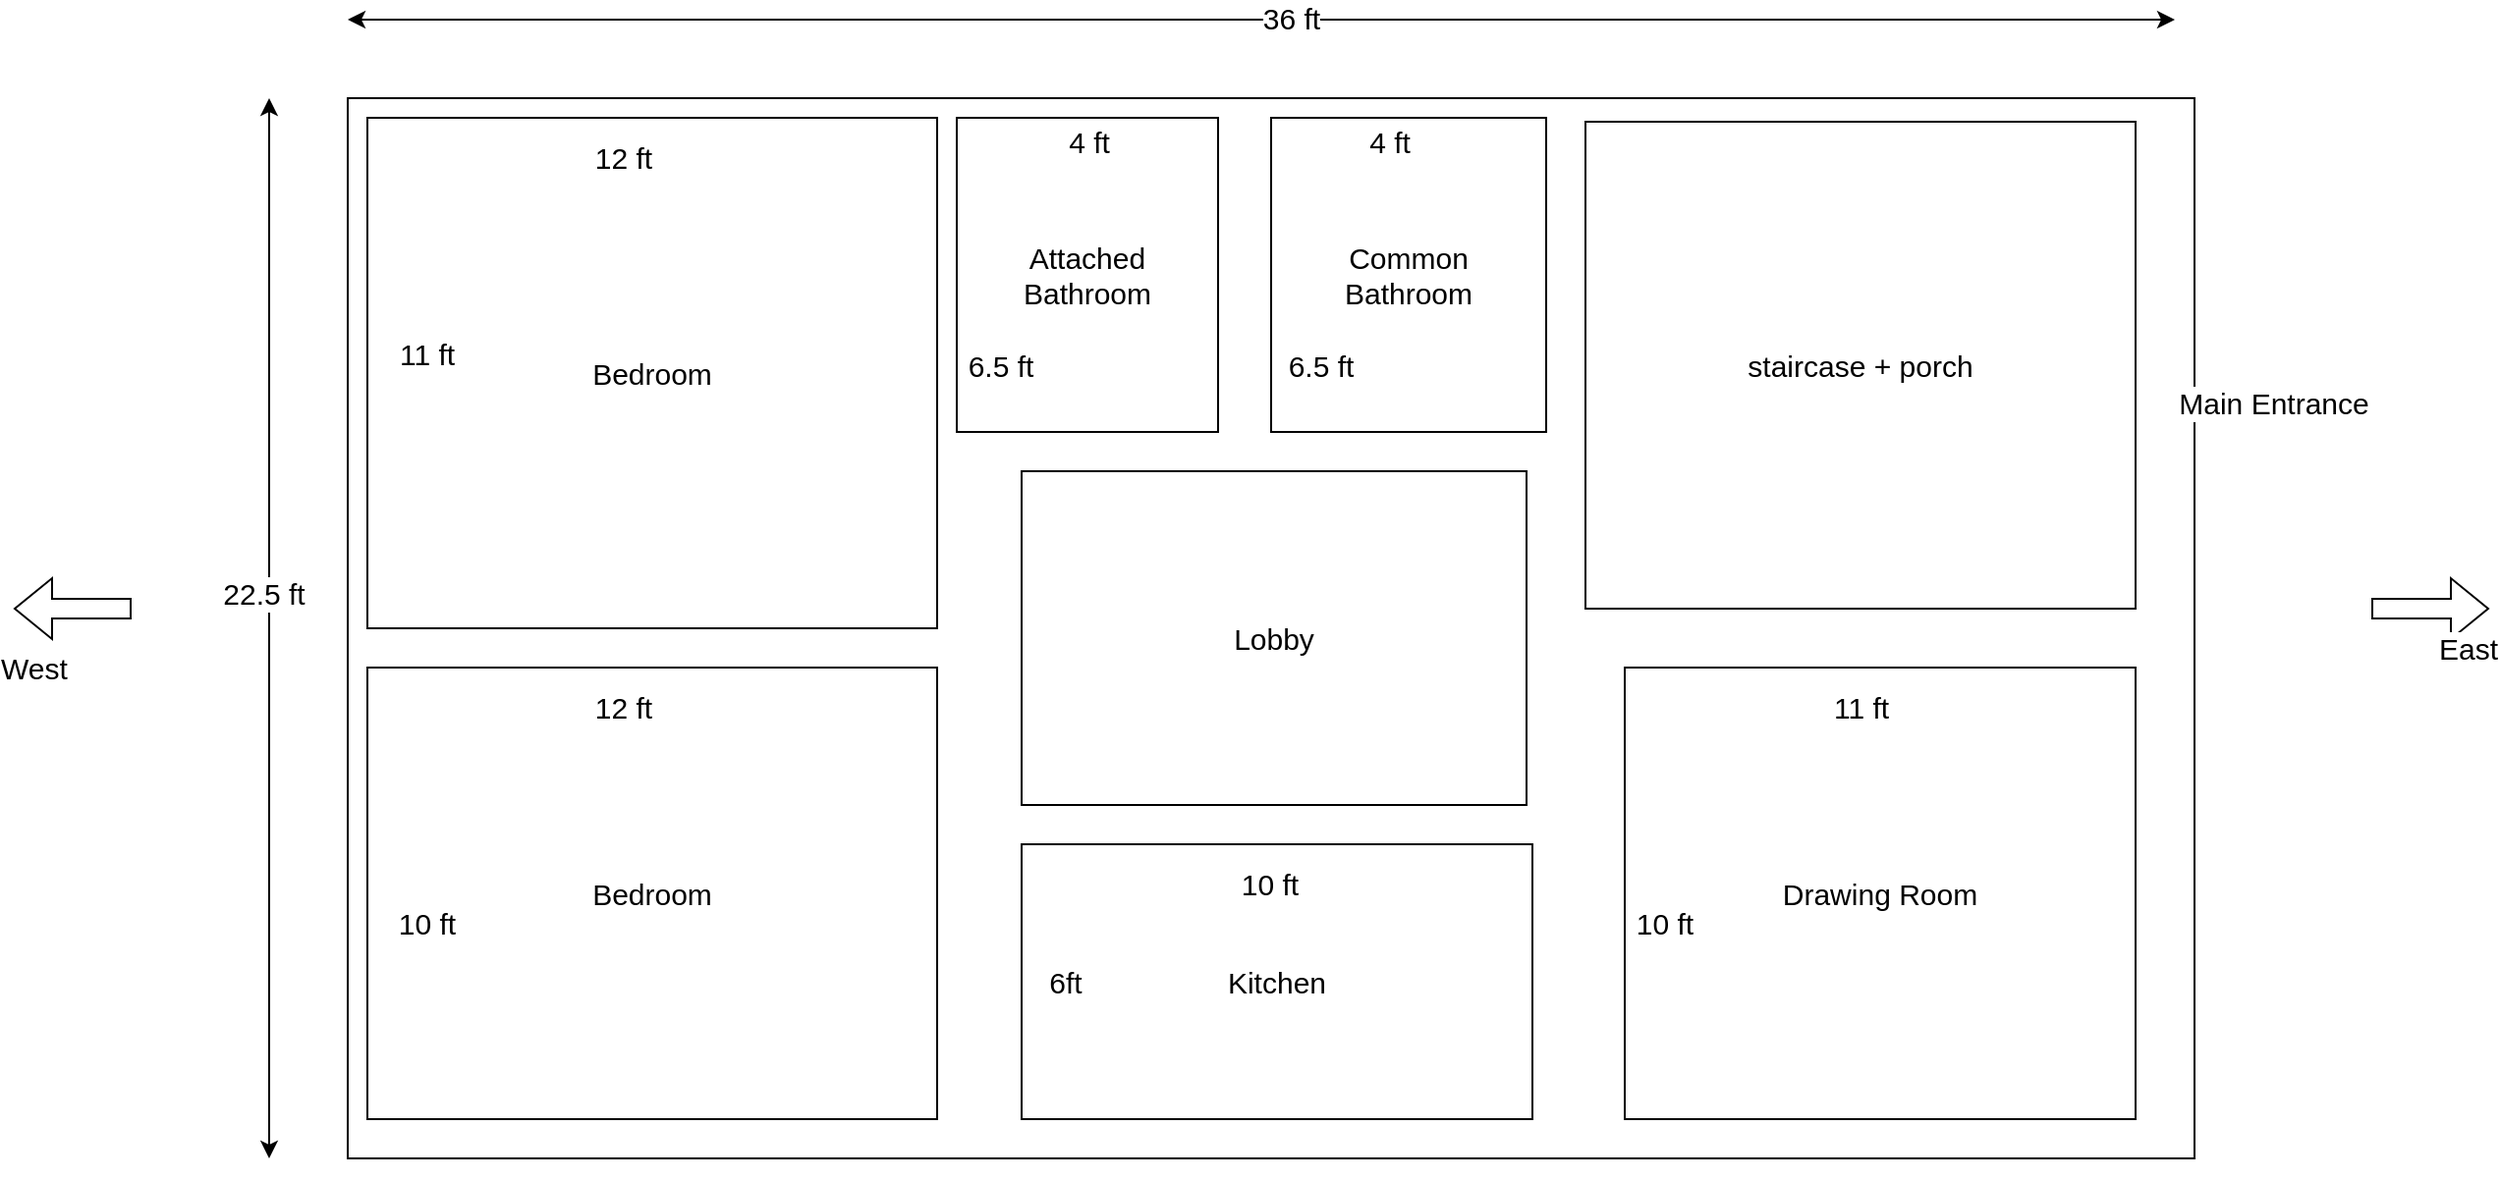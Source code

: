 <mxfile version="16.1.2" type="github">
  <diagram id="O9c0LoyrR7uuwzF4_adl" name="Page-1">
    <mxGraphModel dx="1483" dy="754" grid="1" gridSize="10" guides="1" tooltips="1" connect="1" arrows="1" fold="1" page="1" pageScale="1" pageWidth="1600" pageHeight="1200" math="0" shadow="0">
      <root>
        <mxCell id="0" />
        <mxCell id="1" parent="0" />
        <mxCell id="F5AmN065V3KzQCUJVzOb-2" value="" style="shape=flexArrow;endArrow=classic;html=1;rounded=0;" edge="1" parent="1">
          <mxGeometry width="50" height="50" relative="1" as="geometry">
            <mxPoint x="100" y="410" as="sourcePoint" />
            <mxPoint x="40" y="410" as="targetPoint" />
          </mxGeometry>
        </mxCell>
        <mxCell id="F5AmN065V3KzQCUJVzOb-39" value="West" style="edgeLabel;html=1;align=center;verticalAlign=middle;resizable=0;points=[];fontSize=15;rounded=0;" vertex="1" connectable="0" parent="F5AmN065V3KzQCUJVzOb-2">
          <mxGeometry x="-0.457" relative="1" as="geometry">
            <mxPoint x="-34" y="30" as="offset" />
          </mxGeometry>
        </mxCell>
        <mxCell id="F5AmN065V3KzQCUJVzOb-4" value="East" style="shape=flexArrow;endArrow=classic;html=1;rounded=0;fontSize=15;" edge="1" parent="1">
          <mxGeometry x="0.667" y="-20" width="50" height="50" relative="1" as="geometry">
            <mxPoint x="1240" y="410" as="sourcePoint" />
            <mxPoint x="1300" y="410" as="targetPoint" />
            <mxPoint x="-1" as="offset" />
          </mxGeometry>
        </mxCell>
        <mxCell id="F5AmN065V3KzQCUJVzOb-7" value="" style="rounded=0;whiteSpace=wrap;html=1;" vertex="1" parent="1">
          <mxGeometry x="210" y="150" width="940" height="540" as="geometry" />
        </mxCell>
        <mxCell id="F5AmN065V3KzQCUJVzOb-9" value="" style="endArrow=classic;startArrow=classic;html=1;rounded=0;" edge="1" parent="1">
          <mxGeometry width="50" height="50" relative="1" as="geometry">
            <mxPoint x="210" y="110" as="sourcePoint" />
            <mxPoint x="1140" y="110" as="targetPoint" />
          </mxGeometry>
        </mxCell>
        <mxCell id="F5AmN065V3KzQCUJVzOb-10" value="36 ft" style="edgeLabel;html=1;align=center;verticalAlign=middle;resizable=0;points=[];fontSize=15;rounded=0;" vertex="1" connectable="0" parent="F5AmN065V3KzQCUJVzOb-9">
          <mxGeometry x="0.118" y="1" relative="1" as="geometry">
            <mxPoint x="-40" as="offset" />
          </mxGeometry>
        </mxCell>
        <mxCell id="F5AmN065V3KzQCUJVzOb-11" value="" style="endArrow=classic;startArrow=classic;html=1;rounded=0;fontSize=15;" edge="1" parent="1">
          <mxGeometry width="50" height="50" relative="1" as="geometry">
            <mxPoint x="170" y="690" as="sourcePoint" />
            <mxPoint x="170" y="150" as="targetPoint" />
          </mxGeometry>
        </mxCell>
        <mxCell id="F5AmN065V3KzQCUJVzOb-12" value="22.5 ft" style="edgeLabel;html=1;align=center;verticalAlign=middle;resizable=0;points=[];fontSize=15;rounded=0;" vertex="1" connectable="0" parent="F5AmN065V3KzQCUJVzOb-11">
          <mxGeometry x="0.068" y="3" relative="1" as="geometry">
            <mxPoint as="offset" />
          </mxGeometry>
        </mxCell>
        <mxCell id="F5AmN065V3KzQCUJVzOb-13" value="Bedroom" style="rounded=0;whiteSpace=wrap;html=1;fontSize=15;" vertex="1" parent="1">
          <mxGeometry x="220" y="160" width="290" height="260" as="geometry" />
        </mxCell>
        <mxCell id="F5AmN065V3KzQCUJVzOb-17" value="12 ft" style="text;html=1;resizable=0;autosize=1;align=center;verticalAlign=middle;points=[];fillColor=none;strokeColor=none;rounded=0;fontSize=15;" vertex="1" parent="1">
          <mxGeometry x="330" y="170" width="40" height="20" as="geometry" />
        </mxCell>
        <mxCell id="F5AmN065V3KzQCUJVzOb-18" value="11 ft" style="text;html=1;resizable=0;autosize=1;align=center;verticalAlign=middle;points=[];fillColor=none;strokeColor=none;rounded=0;fontSize=15;" vertex="1" parent="1">
          <mxGeometry x="230" y="270" width="40" height="20" as="geometry" />
        </mxCell>
        <mxCell id="F5AmN065V3KzQCUJVzOb-19" value="Bedroom" style="rounded=0;whiteSpace=wrap;html=1;fontSize=15;" vertex="1" parent="1">
          <mxGeometry x="220" y="440" width="290" height="230" as="geometry" />
        </mxCell>
        <mxCell id="F5AmN065V3KzQCUJVzOb-20" value="12 ft" style="text;html=1;resizable=0;autosize=1;align=center;verticalAlign=middle;points=[];fillColor=none;strokeColor=none;rounded=0;fontSize=15;" vertex="1" parent="1">
          <mxGeometry x="330" y="450" width="40" height="20" as="geometry" />
        </mxCell>
        <mxCell id="F5AmN065V3KzQCUJVzOb-21" value="10 ft" style="text;html=1;resizable=0;autosize=1;align=center;verticalAlign=middle;points=[];fillColor=none;strokeColor=none;rounded=0;fontSize=15;" vertex="1" parent="1">
          <mxGeometry x="230" y="560" width="40" height="20" as="geometry" />
        </mxCell>
        <mxCell id="F5AmN065V3KzQCUJVzOb-22" value="&lt;div&gt;Attached&lt;/div&gt;&lt;div&gt;Bathroom&lt;/div&gt;" style="rounded=0;whiteSpace=wrap;html=1;fontSize=15;" vertex="1" parent="1">
          <mxGeometry x="520" y="160" width="133" height="160" as="geometry" />
        </mxCell>
        <mxCell id="F5AmN065V3KzQCUJVzOb-23" value="4 ft" style="text;html=1;resizable=0;autosize=1;align=center;verticalAlign=middle;points=[];fillColor=none;strokeColor=none;rounded=0;fontSize=15;" vertex="1" parent="1">
          <mxGeometry x="566.5" y="162" width="40" height="20" as="geometry" />
        </mxCell>
        <mxCell id="F5AmN065V3KzQCUJVzOb-24" value="6.5 ft" style="text;html=1;resizable=0;autosize=1;align=center;verticalAlign=middle;points=[];fillColor=none;strokeColor=none;rounded=0;fontSize=15;" vertex="1" parent="1">
          <mxGeometry x="516.5" y="276" width="50" height="20" as="geometry" />
        </mxCell>
        <mxCell id="F5AmN065V3KzQCUJVzOb-25" value="Common&lt;br&gt;Bathroom" style="rounded=0;whiteSpace=wrap;html=1;fontSize=15;" vertex="1" parent="1">
          <mxGeometry x="680" y="160" width="140" height="160" as="geometry" />
        </mxCell>
        <mxCell id="F5AmN065V3KzQCUJVzOb-26" value="4 ft" style="text;html=1;resizable=0;autosize=1;align=center;verticalAlign=middle;points=[];fillColor=none;strokeColor=none;rounded=0;fontSize=15;" vertex="1" parent="1">
          <mxGeometry x="720" y="162" width="40" height="20" as="geometry" />
        </mxCell>
        <mxCell id="F5AmN065V3KzQCUJVzOb-27" value="6.5 ft" style="text;html=1;resizable=0;autosize=1;align=center;verticalAlign=middle;points=[];fillColor=none;strokeColor=none;rounded=0;fontSize=15;" vertex="1" parent="1">
          <mxGeometry x="680" y="276" width="50" height="20" as="geometry" />
        </mxCell>
        <mxCell id="F5AmN065V3KzQCUJVzOb-28" value="Kitchen" style="rounded=0;whiteSpace=wrap;html=1;fontSize=15;" vertex="1" parent="1">
          <mxGeometry x="553" y="530" width="260" height="140" as="geometry" />
        </mxCell>
        <mxCell id="F5AmN065V3KzQCUJVzOb-29" value="10 ft" style="text;html=1;resizable=0;autosize=1;align=center;verticalAlign=middle;points=[];fillColor=none;strokeColor=none;rounded=0;fontSize=15;" vertex="1" parent="1">
          <mxGeometry x="659" y="540" width="40" height="20" as="geometry" />
        </mxCell>
        <mxCell id="F5AmN065V3KzQCUJVzOb-30" value="6ft" style="text;html=1;resizable=0;autosize=1;align=center;verticalAlign=middle;points=[];fillColor=none;strokeColor=none;rounded=0;fontSize=15;" vertex="1" parent="1">
          <mxGeometry x="560" y="590" width="30" height="20" as="geometry" />
        </mxCell>
        <mxCell id="F5AmN065V3KzQCUJVzOb-31" value="Drawing Room" style="rounded=0;whiteSpace=wrap;html=1;fontSize=15;" vertex="1" parent="1">
          <mxGeometry x="860" y="440" width="260" height="230" as="geometry" />
        </mxCell>
        <mxCell id="F5AmN065V3KzQCUJVzOb-32" value="11 ft" style="text;html=1;resizable=0;autosize=1;align=center;verticalAlign=middle;points=[];fillColor=none;strokeColor=none;rounded=0;fontSize=15;" vertex="1" parent="1">
          <mxGeometry x="960" y="450" width="40" height="20" as="geometry" />
        </mxCell>
        <mxCell id="F5AmN065V3KzQCUJVzOb-33" value="10 ft" style="text;html=1;resizable=0;autosize=1;align=center;verticalAlign=middle;points=[];fillColor=none;strokeColor=none;rounded=0;fontSize=15;" vertex="1" parent="1">
          <mxGeometry x="860" y="560" width="40" height="20" as="geometry" />
        </mxCell>
        <mxCell id="F5AmN065V3KzQCUJVzOb-34" value="Lobby" style="rounded=0;whiteSpace=wrap;html=1;fontSize=15;" vertex="1" parent="1">
          <mxGeometry x="553" y="340" width="257" height="170" as="geometry" />
        </mxCell>
        <mxCell id="F5AmN065V3KzQCUJVzOb-36" value="staircase + porch" style="rounded=0;whiteSpace=wrap;html=1;fontSize=15;" vertex="1" parent="1">
          <mxGeometry x="840" y="162" width="280" height="248" as="geometry" />
        </mxCell>
        <mxCell id="F5AmN065V3KzQCUJVzOb-38" value="Main Entrance" style="shape=image;html=1;verticalAlign=top;verticalLabelPosition=bottom;labelBackgroundColor=#ffffff;imageAspect=0;aspect=fixed;image=https://cdn0.iconfinder.com/data/icons/simple-lines-filled/32/39_Exit_Arrow_Door_Signout_Out_Close-128.png;fontSize=15;flipH=1;rounded=0;" vertex="1" parent="1">
          <mxGeometry x="1160" y="230" width="60" height="60" as="geometry" />
        </mxCell>
      </root>
    </mxGraphModel>
  </diagram>
</mxfile>

